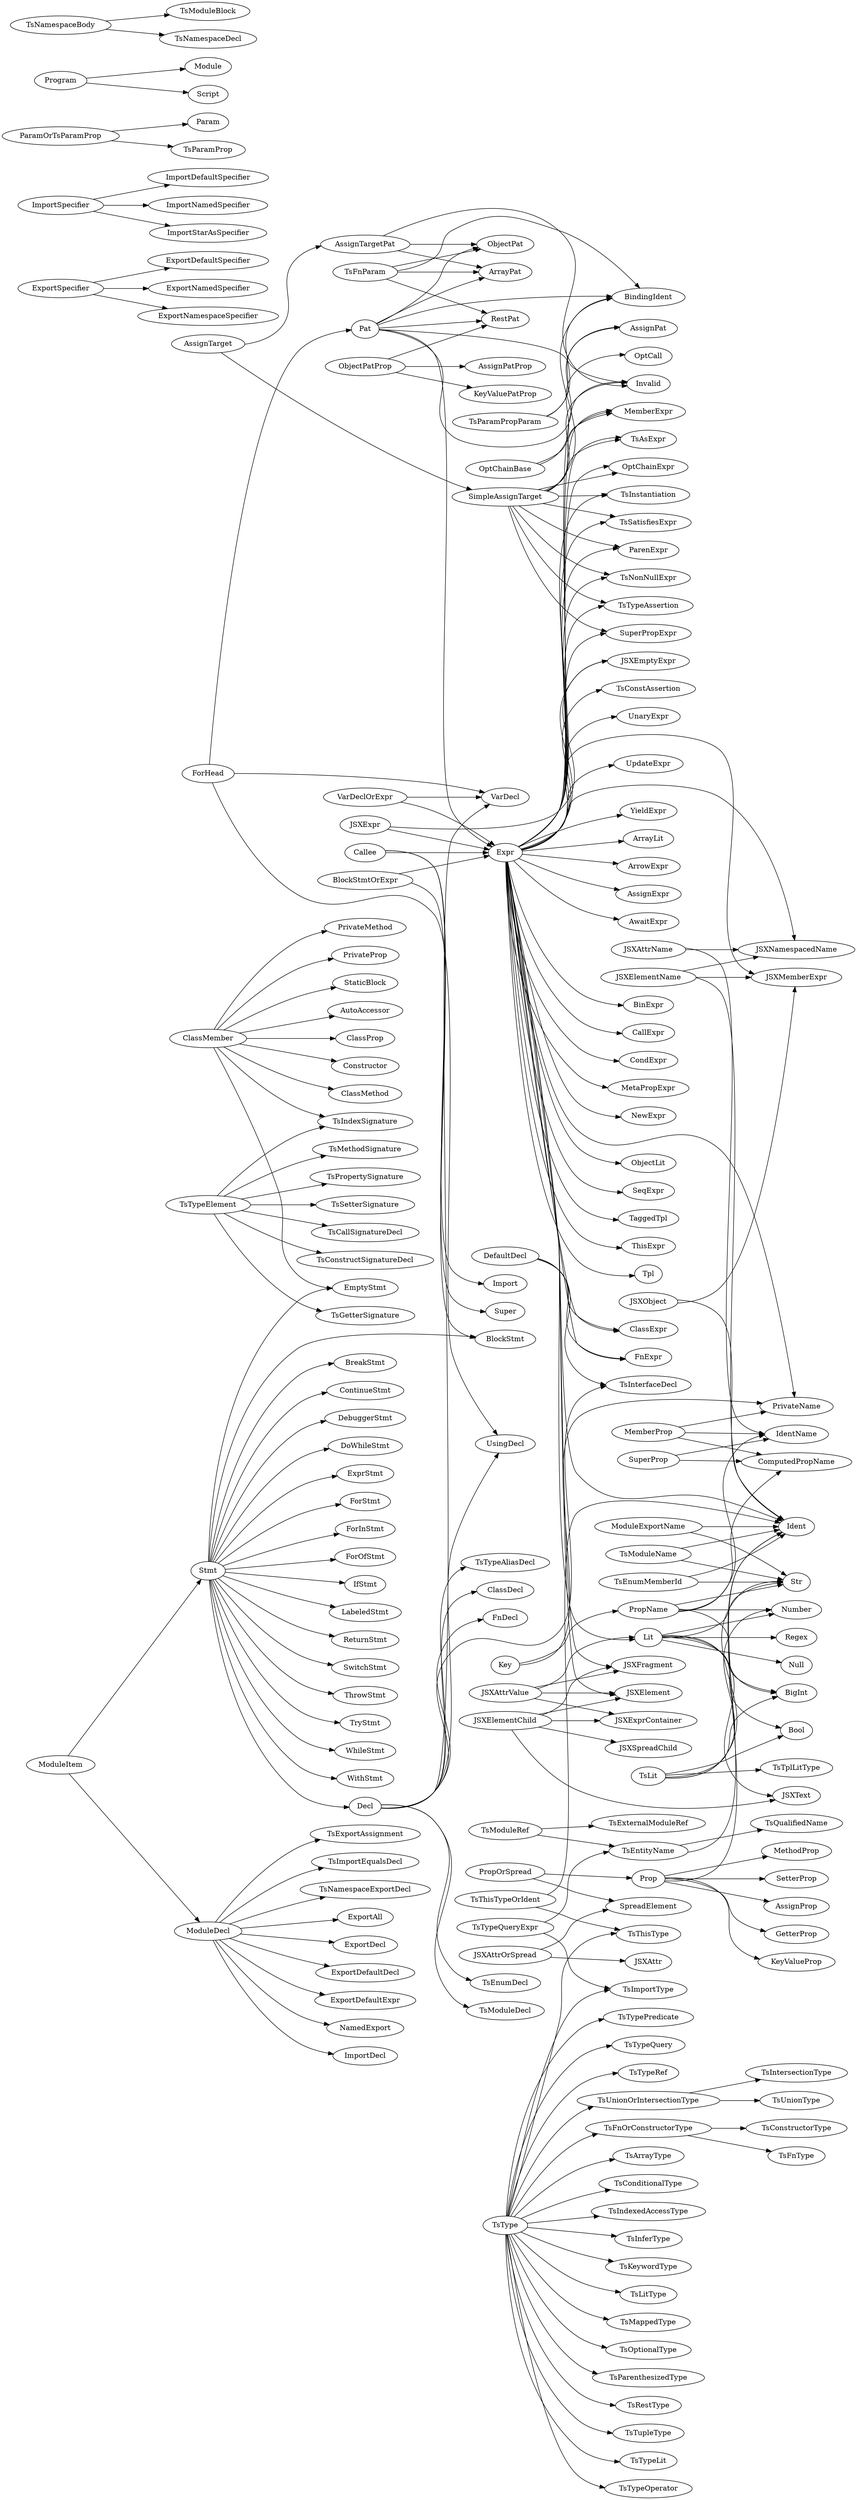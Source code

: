 digraph {
  rankdir="LR"
  AssignTarget -> { SimpleAssignTarget AssignTargetPat }
  SimpleAssignTarget -> { BindingIdent Invalid MemberExpr OptChainExpr ParenExpr SuperPropExpr TsAsExpr TsInstantiation TsNonNullExpr TsSatisfiesExpr TsTypeAssertion }
  AssignTargetPat -> { ArrayPat Invalid ObjectPat }
  BlockStmtOrExpr -> { BlockStmt Expr }
  Expr -> { ArrayLit ArrowExpr AssignExpr AwaitExpr BinExpr CallExpr ClassExpr CondExpr FnExpr Ident Invalid JSXElement JSXEmptyExpr JSXFragment JSXMemberExpr JSXNamespacedName Lit MemberExpr MetaPropExpr NewExpr ObjectLit OptChainExpr ParenExpr PrivateName SeqExpr SuperPropExpr TaggedTpl ThisExpr Tpl TsAsExpr TsConstAssertion TsInstantiation TsNonNullExpr TsSatisfiesExpr TsTypeAssertion UnaryExpr UpdateExpr YieldExpr }
  Lit -> { BigInt Bool JSXText Null Number Regex Str }
  Callee -> { Expr Import Super }
  ClassMember -> { AutoAccessor ClassProp Constructor EmptyStmt ClassMethod PrivateMethod PrivateProp StaticBlock TsIndexSignature }
  Decl -> { ClassDecl FnDecl TsEnumDecl TsInterfaceDecl TsModuleDecl TsTypeAliasDecl UsingDecl VarDecl }
  DefaultDecl -> { ClassExpr FnExpr TsInterfaceDecl }
  ExportSpecifier -> { ExportDefaultSpecifier ExportNamedSpecifier ExportNamespaceSpecifier }
  ForHead -> { Pat UsingDecl VarDecl }
  Pat -> { ArrayPat AssignPat Expr BindingIdent Invalid ObjectPat RestPat }
  ImportSpecifier -> { ImportDefaultSpecifier ImportNamedSpecifier ImportStarAsSpecifier }
  JSXAttrName -> { IdentName JSXNamespacedName }
  JSXAttrOrSpread -> { JSXAttr SpreadElement }
  JSXAttrValue -> { JSXElement JSXExprContainer JSXFragment Lit }
  JSXElementChild -> { JSXElement JSXExprContainer JSXFragment JSXSpreadChild JSXText }
  JSXElementName -> { Ident JSXMemberExpr JSXNamespacedName }
  JSXExpr -> { Expr JSXEmptyExpr }
  JSXObject -> { Ident JSXMemberExpr }
  Key -> { PrivateName PropName }
  PropName -> { BigInt ComputedPropName IdentName Number Str }
  MemberProp -> { ComputedPropName IdentName PrivateName }
  ModuleDecl -> { ExportAll ExportDecl ExportDefaultDecl ExportDefaultExpr NamedExport ImportDecl TsExportAssignment TsImportEqualsDecl TsNamespaceExportDecl }
  ModuleExportName -> { Ident Str }
  ModuleItem -> { ModuleDecl Stmt }
  Stmt -> { BlockStmt BreakStmt ContinueStmt DebuggerStmt Decl DoWhileStmt EmptyStmt ExprStmt ForStmt ForInStmt ForOfStmt IfStmt LabeledStmt ReturnStmt SwitchStmt ThrowStmt TryStmt WhileStmt WithStmt }
  ObjectPatProp -> { AssignPatProp KeyValuePatProp RestPat }
  OptChainBase -> { OptCall MemberExpr }
  ParamOrTsParamProp -> { Param TsParamProp }
  Program -> { Module Script }
  Prop -> { AssignProp GetterProp KeyValueProp MethodProp SetterProp Ident }
  PropOrSpread -> { Prop SpreadElement }
  SuperProp -> { ComputedPropName IdentName }
  TsEntityName -> { Ident TsQualifiedName }
  TsEnumMemberId -> { Ident Str }
  TsFnOrConstructorType -> { TsConstructorType TsFnType }
  TsFnParam -> { ArrayPat BindingIdent ObjectPat RestPat }
  TsLit -> { BigInt Bool Number Str TsTplLitType }
  TsModuleName -> { Ident Str }
  TsModuleRef -> { TsEntityName TsExternalModuleRef }
  TsNamespaceBody -> { TsModuleBlock TsNamespaceDecl }
  TsParamPropParam -> { AssignPat BindingIdent }
  TsThisTypeOrIdent -> { Ident TsThisType }
  TsType -> { TsArrayType TsConditionalType TsFnOrConstructorType TsImportType TsIndexedAccessType TsInferType TsKeywordType TsLitType TsMappedType TsOptionalType TsParenthesizedType TsRestType TsThisType TsTupleType TsTypeLit TsTypeOperator TsTypePredicate TsTypeQuery TsTypeRef TsUnionOrIntersectionType }
  TsUnionOrIntersectionType -> { TsIntersectionType TsUnionType }
  TsTypeElement -> { TsCallSignatureDecl TsConstructSignatureDecl TsGetterSignature TsIndexSignature TsMethodSignature TsPropertySignature TsSetterSignature }
  TsTypeQueryExpr -> { TsImportType TsEntityName }
  VarDeclOrExpr -> { Expr VarDecl }
}